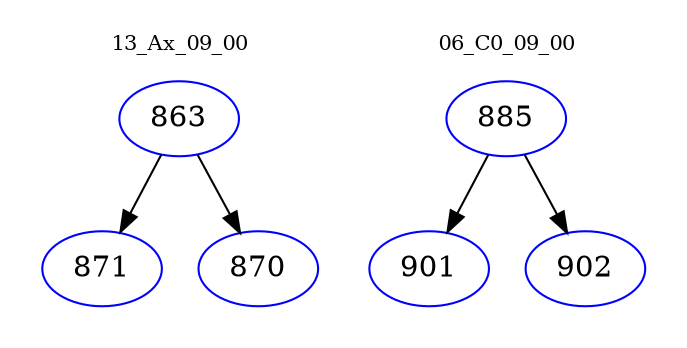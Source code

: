 digraph{
subgraph cluster_0 {
color = white
label = "13_Ax_09_00";
fontsize=10;
T0_863 [label="863", color="blue"]
T0_863 -> T0_871 [color="black"]
T0_871 [label="871", color="blue"]
T0_863 -> T0_870 [color="black"]
T0_870 [label="870", color="blue"]
}
subgraph cluster_1 {
color = white
label = "06_C0_09_00";
fontsize=10;
T1_885 [label="885", color="blue"]
T1_885 -> T1_901 [color="black"]
T1_901 [label="901", color="blue"]
T1_885 -> T1_902 [color="black"]
T1_902 [label="902", color="blue"]
}
}
